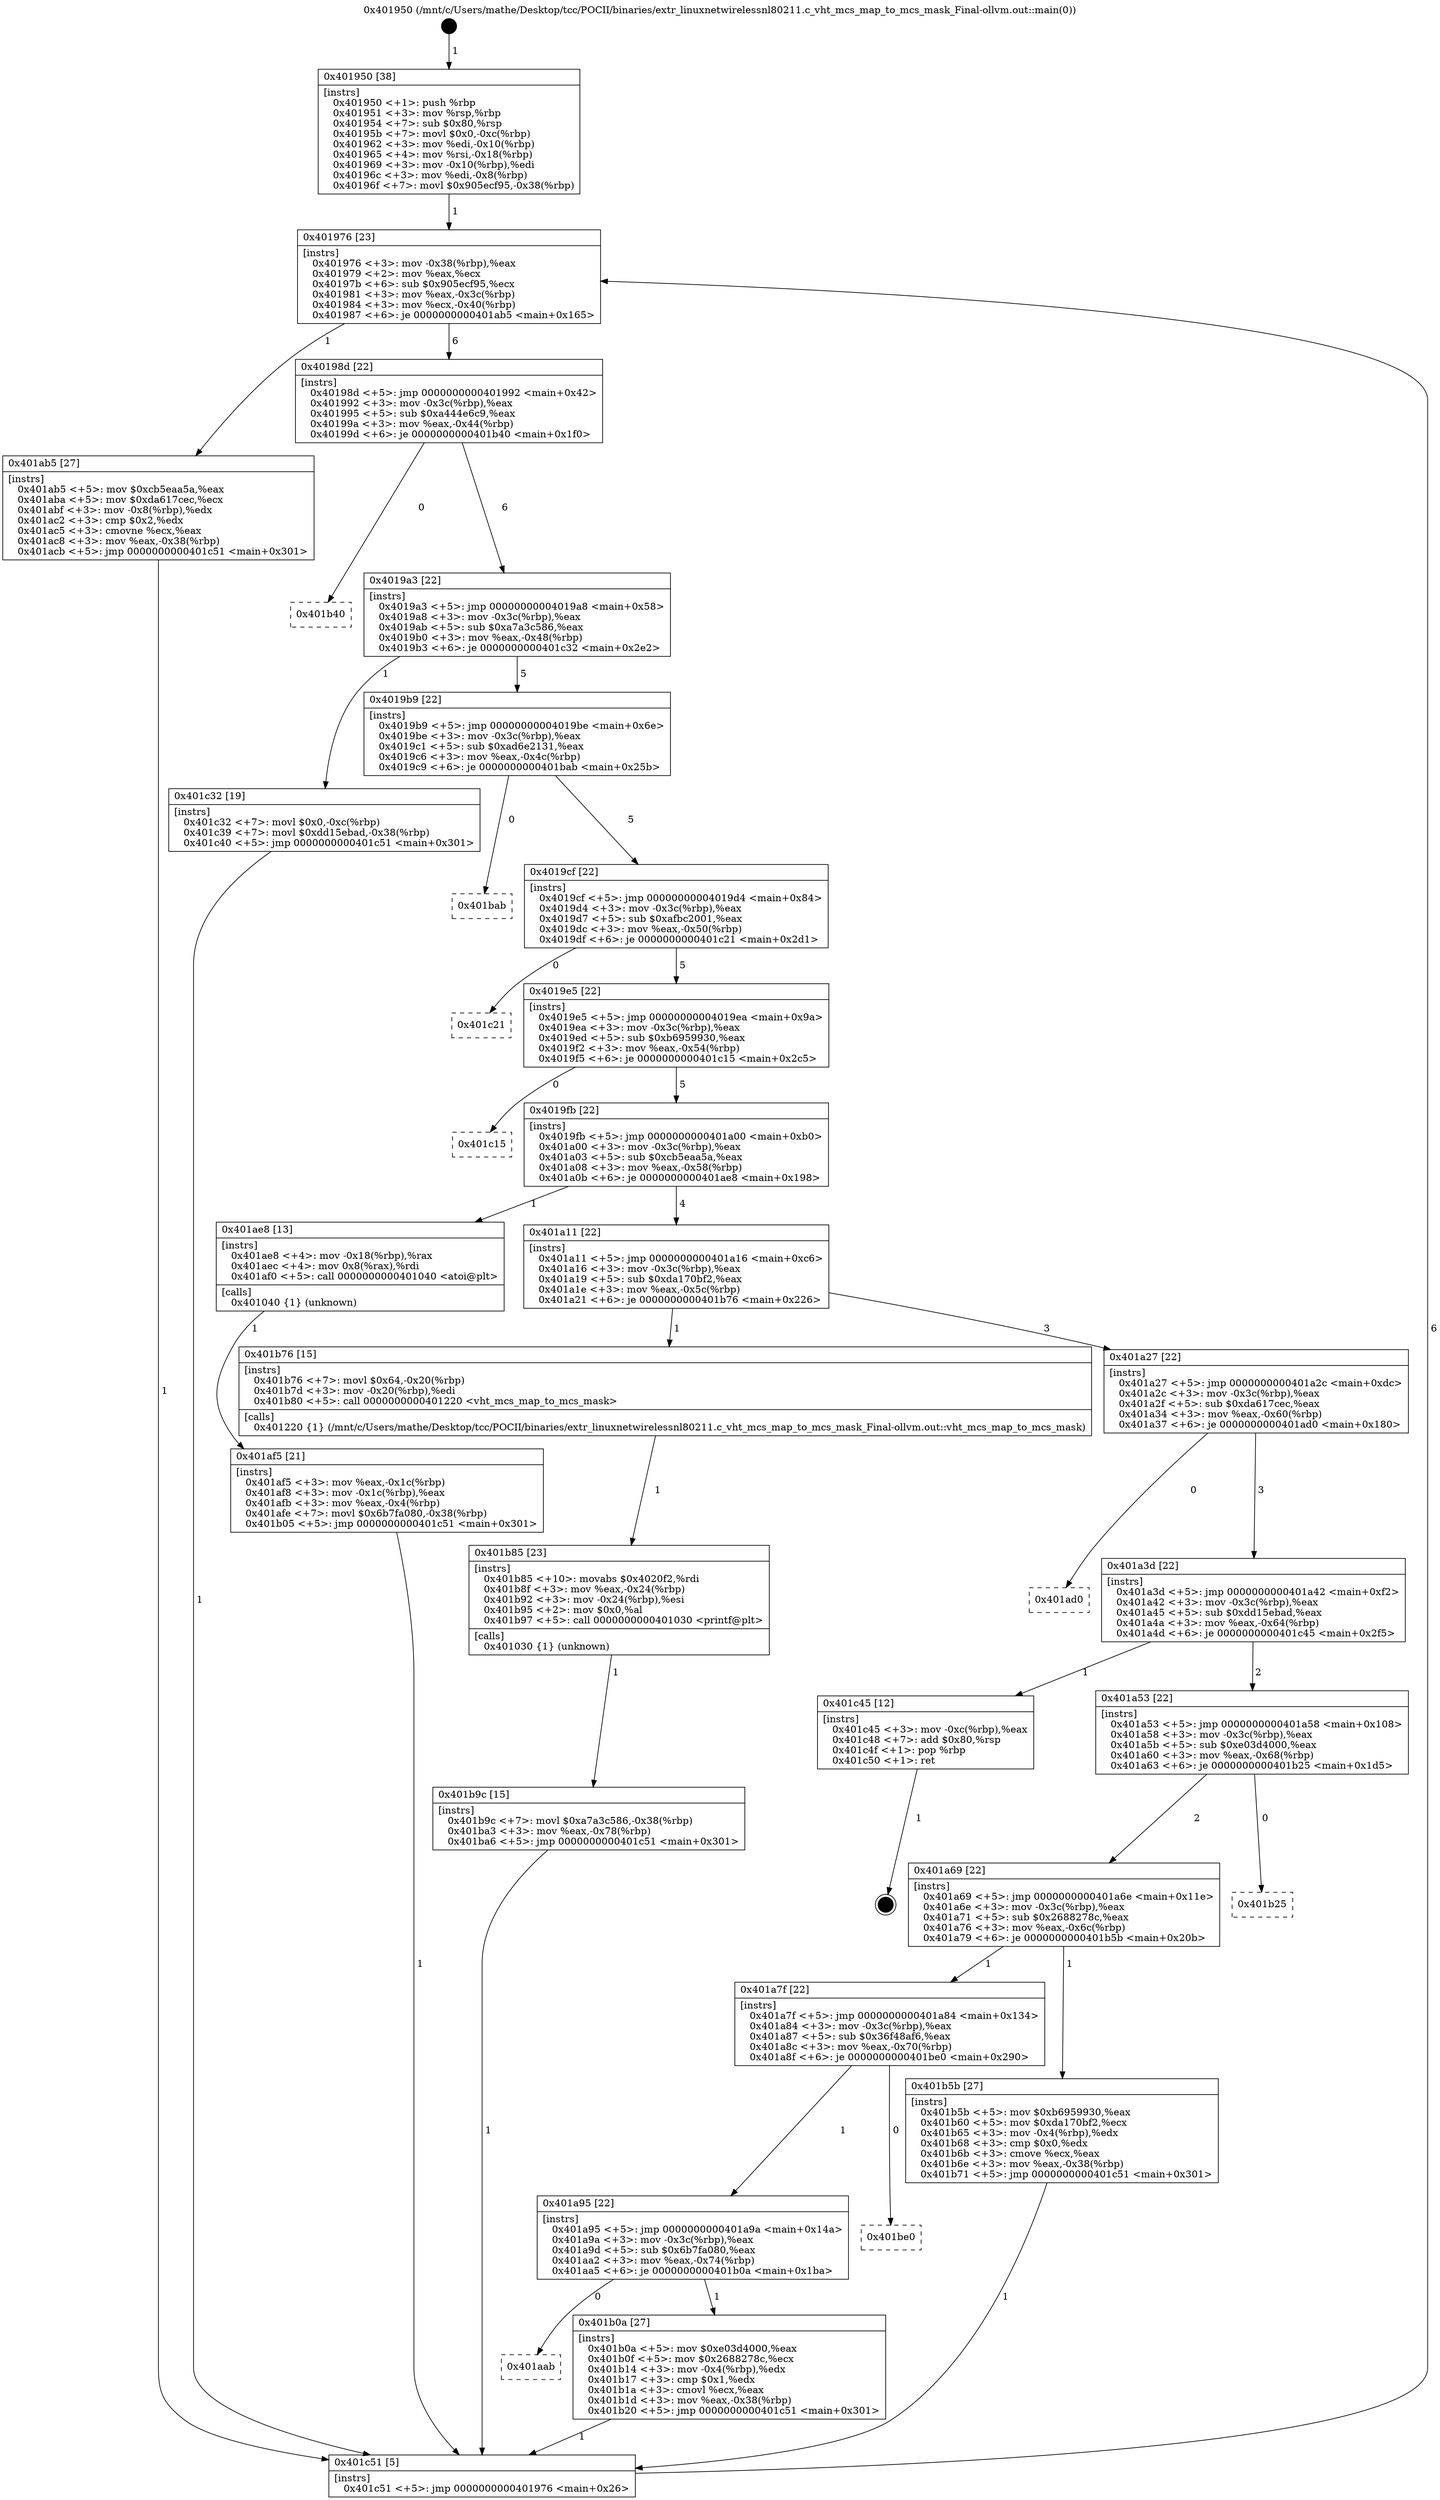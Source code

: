 digraph "0x401950" {
  label = "0x401950 (/mnt/c/Users/mathe/Desktop/tcc/POCII/binaries/extr_linuxnetwirelessnl80211.c_vht_mcs_map_to_mcs_mask_Final-ollvm.out::main(0))"
  labelloc = "t"
  node[shape=record]

  Entry [label="",width=0.3,height=0.3,shape=circle,fillcolor=black,style=filled]
  "0x401976" [label="{
     0x401976 [23]\l
     | [instrs]\l
     &nbsp;&nbsp;0x401976 \<+3\>: mov -0x38(%rbp),%eax\l
     &nbsp;&nbsp;0x401979 \<+2\>: mov %eax,%ecx\l
     &nbsp;&nbsp;0x40197b \<+6\>: sub $0x905ecf95,%ecx\l
     &nbsp;&nbsp;0x401981 \<+3\>: mov %eax,-0x3c(%rbp)\l
     &nbsp;&nbsp;0x401984 \<+3\>: mov %ecx,-0x40(%rbp)\l
     &nbsp;&nbsp;0x401987 \<+6\>: je 0000000000401ab5 \<main+0x165\>\l
  }"]
  "0x401ab5" [label="{
     0x401ab5 [27]\l
     | [instrs]\l
     &nbsp;&nbsp;0x401ab5 \<+5\>: mov $0xcb5eaa5a,%eax\l
     &nbsp;&nbsp;0x401aba \<+5\>: mov $0xda617cec,%ecx\l
     &nbsp;&nbsp;0x401abf \<+3\>: mov -0x8(%rbp),%edx\l
     &nbsp;&nbsp;0x401ac2 \<+3\>: cmp $0x2,%edx\l
     &nbsp;&nbsp;0x401ac5 \<+3\>: cmovne %ecx,%eax\l
     &nbsp;&nbsp;0x401ac8 \<+3\>: mov %eax,-0x38(%rbp)\l
     &nbsp;&nbsp;0x401acb \<+5\>: jmp 0000000000401c51 \<main+0x301\>\l
  }"]
  "0x40198d" [label="{
     0x40198d [22]\l
     | [instrs]\l
     &nbsp;&nbsp;0x40198d \<+5\>: jmp 0000000000401992 \<main+0x42\>\l
     &nbsp;&nbsp;0x401992 \<+3\>: mov -0x3c(%rbp),%eax\l
     &nbsp;&nbsp;0x401995 \<+5\>: sub $0xa444e6c9,%eax\l
     &nbsp;&nbsp;0x40199a \<+3\>: mov %eax,-0x44(%rbp)\l
     &nbsp;&nbsp;0x40199d \<+6\>: je 0000000000401b40 \<main+0x1f0\>\l
  }"]
  "0x401c51" [label="{
     0x401c51 [5]\l
     | [instrs]\l
     &nbsp;&nbsp;0x401c51 \<+5\>: jmp 0000000000401976 \<main+0x26\>\l
  }"]
  "0x401950" [label="{
     0x401950 [38]\l
     | [instrs]\l
     &nbsp;&nbsp;0x401950 \<+1\>: push %rbp\l
     &nbsp;&nbsp;0x401951 \<+3\>: mov %rsp,%rbp\l
     &nbsp;&nbsp;0x401954 \<+7\>: sub $0x80,%rsp\l
     &nbsp;&nbsp;0x40195b \<+7\>: movl $0x0,-0xc(%rbp)\l
     &nbsp;&nbsp;0x401962 \<+3\>: mov %edi,-0x10(%rbp)\l
     &nbsp;&nbsp;0x401965 \<+4\>: mov %rsi,-0x18(%rbp)\l
     &nbsp;&nbsp;0x401969 \<+3\>: mov -0x10(%rbp),%edi\l
     &nbsp;&nbsp;0x40196c \<+3\>: mov %edi,-0x8(%rbp)\l
     &nbsp;&nbsp;0x40196f \<+7\>: movl $0x905ecf95,-0x38(%rbp)\l
  }"]
  Exit [label="",width=0.3,height=0.3,shape=circle,fillcolor=black,style=filled,peripheries=2]
  "0x401b40" [label="{
     0x401b40\l
  }", style=dashed]
  "0x4019a3" [label="{
     0x4019a3 [22]\l
     | [instrs]\l
     &nbsp;&nbsp;0x4019a3 \<+5\>: jmp 00000000004019a8 \<main+0x58\>\l
     &nbsp;&nbsp;0x4019a8 \<+3\>: mov -0x3c(%rbp),%eax\l
     &nbsp;&nbsp;0x4019ab \<+5\>: sub $0xa7a3c586,%eax\l
     &nbsp;&nbsp;0x4019b0 \<+3\>: mov %eax,-0x48(%rbp)\l
     &nbsp;&nbsp;0x4019b3 \<+6\>: je 0000000000401c32 \<main+0x2e2\>\l
  }"]
  "0x401b9c" [label="{
     0x401b9c [15]\l
     | [instrs]\l
     &nbsp;&nbsp;0x401b9c \<+7\>: movl $0xa7a3c586,-0x38(%rbp)\l
     &nbsp;&nbsp;0x401ba3 \<+3\>: mov %eax,-0x78(%rbp)\l
     &nbsp;&nbsp;0x401ba6 \<+5\>: jmp 0000000000401c51 \<main+0x301\>\l
  }"]
  "0x401c32" [label="{
     0x401c32 [19]\l
     | [instrs]\l
     &nbsp;&nbsp;0x401c32 \<+7\>: movl $0x0,-0xc(%rbp)\l
     &nbsp;&nbsp;0x401c39 \<+7\>: movl $0xdd15ebad,-0x38(%rbp)\l
     &nbsp;&nbsp;0x401c40 \<+5\>: jmp 0000000000401c51 \<main+0x301\>\l
  }"]
  "0x4019b9" [label="{
     0x4019b9 [22]\l
     | [instrs]\l
     &nbsp;&nbsp;0x4019b9 \<+5\>: jmp 00000000004019be \<main+0x6e\>\l
     &nbsp;&nbsp;0x4019be \<+3\>: mov -0x3c(%rbp),%eax\l
     &nbsp;&nbsp;0x4019c1 \<+5\>: sub $0xad6e2131,%eax\l
     &nbsp;&nbsp;0x4019c6 \<+3\>: mov %eax,-0x4c(%rbp)\l
     &nbsp;&nbsp;0x4019c9 \<+6\>: je 0000000000401bab \<main+0x25b\>\l
  }"]
  "0x401b85" [label="{
     0x401b85 [23]\l
     | [instrs]\l
     &nbsp;&nbsp;0x401b85 \<+10\>: movabs $0x4020f2,%rdi\l
     &nbsp;&nbsp;0x401b8f \<+3\>: mov %eax,-0x24(%rbp)\l
     &nbsp;&nbsp;0x401b92 \<+3\>: mov -0x24(%rbp),%esi\l
     &nbsp;&nbsp;0x401b95 \<+2\>: mov $0x0,%al\l
     &nbsp;&nbsp;0x401b97 \<+5\>: call 0000000000401030 \<printf@plt\>\l
     | [calls]\l
     &nbsp;&nbsp;0x401030 \{1\} (unknown)\l
  }"]
  "0x401bab" [label="{
     0x401bab\l
  }", style=dashed]
  "0x4019cf" [label="{
     0x4019cf [22]\l
     | [instrs]\l
     &nbsp;&nbsp;0x4019cf \<+5\>: jmp 00000000004019d4 \<main+0x84\>\l
     &nbsp;&nbsp;0x4019d4 \<+3\>: mov -0x3c(%rbp),%eax\l
     &nbsp;&nbsp;0x4019d7 \<+5\>: sub $0xafbc2001,%eax\l
     &nbsp;&nbsp;0x4019dc \<+3\>: mov %eax,-0x50(%rbp)\l
     &nbsp;&nbsp;0x4019df \<+6\>: je 0000000000401c21 \<main+0x2d1\>\l
  }"]
  "0x401aab" [label="{
     0x401aab\l
  }", style=dashed]
  "0x401c21" [label="{
     0x401c21\l
  }", style=dashed]
  "0x4019e5" [label="{
     0x4019e5 [22]\l
     | [instrs]\l
     &nbsp;&nbsp;0x4019e5 \<+5\>: jmp 00000000004019ea \<main+0x9a\>\l
     &nbsp;&nbsp;0x4019ea \<+3\>: mov -0x3c(%rbp),%eax\l
     &nbsp;&nbsp;0x4019ed \<+5\>: sub $0xb6959930,%eax\l
     &nbsp;&nbsp;0x4019f2 \<+3\>: mov %eax,-0x54(%rbp)\l
     &nbsp;&nbsp;0x4019f5 \<+6\>: je 0000000000401c15 \<main+0x2c5\>\l
  }"]
  "0x401b0a" [label="{
     0x401b0a [27]\l
     | [instrs]\l
     &nbsp;&nbsp;0x401b0a \<+5\>: mov $0xe03d4000,%eax\l
     &nbsp;&nbsp;0x401b0f \<+5\>: mov $0x2688278c,%ecx\l
     &nbsp;&nbsp;0x401b14 \<+3\>: mov -0x4(%rbp),%edx\l
     &nbsp;&nbsp;0x401b17 \<+3\>: cmp $0x1,%edx\l
     &nbsp;&nbsp;0x401b1a \<+3\>: cmovl %ecx,%eax\l
     &nbsp;&nbsp;0x401b1d \<+3\>: mov %eax,-0x38(%rbp)\l
     &nbsp;&nbsp;0x401b20 \<+5\>: jmp 0000000000401c51 \<main+0x301\>\l
  }"]
  "0x401c15" [label="{
     0x401c15\l
  }", style=dashed]
  "0x4019fb" [label="{
     0x4019fb [22]\l
     | [instrs]\l
     &nbsp;&nbsp;0x4019fb \<+5\>: jmp 0000000000401a00 \<main+0xb0\>\l
     &nbsp;&nbsp;0x401a00 \<+3\>: mov -0x3c(%rbp),%eax\l
     &nbsp;&nbsp;0x401a03 \<+5\>: sub $0xcb5eaa5a,%eax\l
     &nbsp;&nbsp;0x401a08 \<+3\>: mov %eax,-0x58(%rbp)\l
     &nbsp;&nbsp;0x401a0b \<+6\>: je 0000000000401ae8 \<main+0x198\>\l
  }"]
  "0x401a95" [label="{
     0x401a95 [22]\l
     | [instrs]\l
     &nbsp;&nbsp;0x401a95 \<+5\>: jmp 0000000000401a9a \<main+0x14a\>\l
     &nbsp;&nbsp;0x401a9a \<+3\>: mov -0x3c(%rbp),%eax\l
     &nbsp;&nbsp;0x401a9d \<+5\>: sub $0x6b7fa080,%eax\l
     &nbsp;&nbsp;0x401aa2 \<+3\>: mov %eax,-0x74(%rbp)\l
     &nbsp;&nbsp;0x401aa5 \<+6\>: je 0000000000401b0a \<main+0x1ba\>\l
  }"]
  "0x401ae8" [label="{
     0x401ae8 [13]\l
     | [instrs]\l
     &nbsp;&nbsp;0x401ae8 \<+4\>: mov -0x18(%rbp),%rax\l
     &nbsp;&nbsp;0x401aec \<+4\>: mov 0x8(%rax),%rdi\l
     &nbsp;&nbsp;0x401af0 \<+5\>: call 0000000000401040 \<atoi@plt\>\l
     | [calls]\l
     &nbsp;&nbsp;0x401040 \{1\} (unknown)\l
  }"]
  "0x401a11" [label="{
     0x401a11 [22]\l
     | [instrs]\l
     &nbsp;&nbsp;0x401a11 \<+5\>: jmp 0000000000401a16 \<main+0xc6\>\l
     &nbsp;&nbsp;0x401a16 \<+3\>: mov -0x3c(%rbp),%eax\l
     &nbsp;&nbsp;0x401a19 \<+5\>: sub $0xda170bf2,%eax\l
     &nbsp;&nbsp;0x401a1e \<+3\>: mov %eax,-0x5c(%rbp)\l
     &nbsp;&nbsp;0x401a21 \<+6\>: je 0000000000401b76 \<main+0x226\>\l
  }"]
  "0x401af5" [label="{
     0x401af5 [21]\l
     | [instrs]\l
     &nbsp;&nbsp;0x401af5 \<+3\>: mov %eax,-0x1c(%rbp)\l
     &nbsp;&nbsp;0x401af8 \<+3\>: mov -0x1c(%rbp),%eax\l
     &nbsp;&nbsp;0x401afb \<+3\>: mov %eax,-0x4(%rbp)\l
     &nbsp;&nbsp;0x401afe \<+7\>: movl $0x6b7fa080,-0x38(%rbp)\l
     &nbsp;&nbsp;0x401b05 \<+5\>: jmp 0000000000401c51 \<main+0x301\>\l
  }"]
  "0x401be0" [label="{
     0x401be0\l
  }", style=dashed]
  "0x401b76" [label="{
     0x401b76 [15]\l
     | [instrs]\l
     &nbsp;&nbsp;0x401b76 \<+7\>: movl $0x64,-0x20(%rbp)\l
     &nbsp;&nbsp;0x401b7d \<+3\>: mov -0x20(%rbp),%edi\l
     &nbsp;&nbsp;0x401b80 \<+5\>: call 0000000000401220 \<vht_mcs_map_to_mcs_mask\>\l
     | [calls]\l
     &nbsp;&nbsp;0x401220 \{1\} (/mnt/c/Users/mathe/Desktop/tcc/POCII/binaries/extr_linuxnetwirelessnl80211.c_vht_mcs_map_to_mcs_mask_Final-ollvm.out::vht_mcs_map_to_mcs_mask)\l
  }"]
  "0x401a27" [label="{
     0x401a27 [22]\l
     | [instrs]\l
     &nbsp;&nbsp;0x401a27 \<+5\>: jmp 0000000000401a2c \<main+0xdc\>\l
     &nbsp;&nbsp;0x401a2c \<+3\>: mov -0x3c(%rbp),%eax\l
     &nbsp;&nbsp;0x401a2f \<+5\>: sub $0xda617cec,%eax\l
     &nbsp;&nbsp;0x401a34 \<+3\>: mov %eax,-0x60(%rbp)\l
     &nbsp;&nbsp;0x401a37 \<+6\>: je 0000000000401ad0 \<main+0x180\>\l
  }"]
  "0x401a7f" [label="{
     0x401a7f [22]\l
     | [instrs]\l
     &nbsp;&nbsp;0x401a7f \<+5\>: jmp 0000000000401a84 \<main+0x134\>\l
     &nbsp;&nbsp;0x401a84 \<+3\>: mov -0x3c(%rbp),%eax\l
     &nbsp;&nbsp;0x401a87 \<+5\>: sub $0x36f48af6,%eax\l
     &nbsp;&nbsp;0x401a8c \<+3\>: mov %eax,-0x70(%rbp)\l
     &nbsp;&nbsp;0x401a8f \<+6\>: je 0000000000401be0 \<main+0x290\>\l
  }"]
  "0x401ad0" [label="{
     0x401ad0\l
  }", style=dashed]
  "0x401a3d" [label="{
     0x401a3d [22]\l
     | [instrs]\l
     &nbsp;&nbsp;0x401a3d \<+5\>: jmp 0000000000401a42 \<main+0xf2\>\l
     &nbsp;&nbsp;0x401a42 \<+3\>: mov -0x3c(%rbp),%eax\l
     &nbsp;&nbsp;0x401a45 \<+5\>: sub $0xdd15ebad,%eax\l
     &nbsp;&nbsp;0x401a4a \<+3\>: mov %eax,-0x64(%rbp)\l
     &nbsp;&nbsp;0x401a4d \<+6\>: je 0000000000401c45 \<main+0x2f5\>\l
  }"]
  "0x401b5b" [label="{
     0x401b5b [27]\l
     | [instrs]\l
     &nbsp;&nbsp;0x401b5b \<+5\>: mov $0xb6959930,%eax\l
     &nbsp;&nbsp;0x401b60 \<+5\>: mov $0xda170bf2,%ecx\l
     &nbsp;&nbsp;0x401b65 \<+3\>: mov -0x4(%rbp),%edx\l
     &nbsp;&nbsp;0x401b68 \<+3\>: cmp $0x0,%edx\l
     &nbsp;&nbsp;0x401b6b \<+3\>: cmove %ecx,%eax\l
     &nbsp;&nbsp;0x401b6e \<+3\>: mov %eax,-0x38(%rbp)\l
     &nbsp;&nbsp;0x401b71 \<+5\>: jmp 0000000000401c51 \<main+0x301\>\l
  }"]
  "0x401c45" [label="{
     0x401c45 [12]\l
     | [instrs]\l
     &nbsp;&nbsp;0x401c45 \<+3\>: mov -0xc(%rbp),%eax\l
     &nbsp;&nbsp;0x401c48 \<+7\>: add $0x80,%rsp\l
     &nbsp;&nbsp;0x401c4f \<+1\>: pop %rbp\l
     &nbsp;&nbsp;0x401c50 \<+1\>: ret\l
  }"]
  "0x401a53" [label="{
     0x401a53 [22]\l
     | [instrs]\l
     &nbsp;&nbsp;0x401a53 \<+5\>: jmp 0000000000401a58 \<main+0x108\>\l
     &nbsp;&nbsp;0x401a58 \<+3\>: mov -0x3c(%rbp),%eax\l
     &nbsp;&nbsp;0x401a5b \<+5\>: sub $0xe03d4000,%eax\l
     &nbsp;&nbsp;0x401a60 \<+3\>: mov %eax,-0x68(%rbp)\l
     &nbsp;&nbsp;0x401a63 \<+6\>: je 0000000000401b25 \<main+0x1d5\>\l
  }"]
  "0x401a69" [label="{
     0x401a69 [22]\l
     | [instrs]\l
     &nbsp;&nbsp;0x401a69 \<+5\>: jmp 0000000000401a6e \<main+0x11e\>\l
     &nbsp;&nbsp;0x401a6e \<+3\>: mov -0x3c(%rbp),%eax\l
     &nbsp;&nbsp;0x401a71 \<+5\>: sub $0x2688278c,%eax\l
     &nbsp;&nbsp;0x401a76 \<+3\>: mov %eax,-0x6c(%rbp)\l
     &nbsp;&nbsp;0x401a79 \<+6\>: je 0000000000401b5b \<main+0x20b\>\l
  }"]
  "0x401b25" [label="{
     0x401b25\l
  }", style=dashed]
  Entry -> "0x401950" [label=" 1"]
  "0x401976" -> "0x401ab5" [label=" 1"]
  "0x401976" -> "0x40198d" [label=" 6"]
  "0x401ab5" -> "0x401c51" [label=" 1"]
  "0x401950" -> "0x401976" [label=" 1"]
  "0x401c51" -> "0x401976" [label=" 6"]
  "0x401c45" -> Exit [label=" 1"]
  "0x40198d" -> "0x401b40" [label=" 0"]
  "0x40198d" -> "0x4019a3" [label=" 6"]
  "0x401c32" -> "0x401c51" [label=" 1"]
  "0x4019a3" -> "0x401c32" [label=" 1"]
  "0x4019a3" -> "0x4019b9" [label=" 5"]
  "0x401b9c" -> "0x401c51" [label=" 1"]
  "0x4019b9" -> "0x401bab" [label=" 0"]
  "0x4019b9" -> "0x4019cf" [label=" 5"]
  "0x401b85" -> "0x401b9c" [label=" 1"]
  "0x4019cf" -> "0x401c21" [label=" 0"]
  "0x4019cf" -> "0x4019e5" [label=" 5"]
  "0x401b76" -> "0x401b85" [label=" 1"]
  "0x4019e5" -> "0x401c15" [label=" 0"]
  "0x4019e5" -> "0x4019fb" [label=" 5"]
  "0x401b5b" -> "0x401c51" [label=" 1"]
  "0x4019fb" -> "0x401ae8" [label=" 1"]
  "0x4019fb" -> "0x401a11" [label=" 4"]
  "0x401ae8" -> "0x401af5" [label=" 1"]
  "0x401af5" -> "0x401c51" [label=" 1"]
  "0x401a95" -> "0x401aab" [label=" 0"]
  "0x401a11" -> "0x401b76" [label=" 1"]
  "0x401a11" -> "0x401a27" [label=" 3"]
  "0x401a95" -> "0x401b0a" [label=" 1"]
  "0x401a27" -> "0x401ad0" [label=" 0"]
  "0x401a27" -> "0x401a3d" [label=" 3"]
  "0x401a7f" -> "0x401a95" [label=" 1"]
  "0x401a3d" -> "0x401c45" [label=" 1"]
  "0x401a3d" -> "0x401a53" [label=" 2"]
  "0x401a7f" -> "0x401be0" [label=" 0"]
  "0x401a53" -> "0x401b25" [label=" 0"]
  "0x401a53" -> "0x401a69" [label=" 2"]
  "0x401b0a" -> "0x401c51" [label=" 1"]
  "0x401a69" -> "0x401b5b" [label=" 1"]
  "0x401a69" -> "0x401a7f" [label=" 1"]
}
